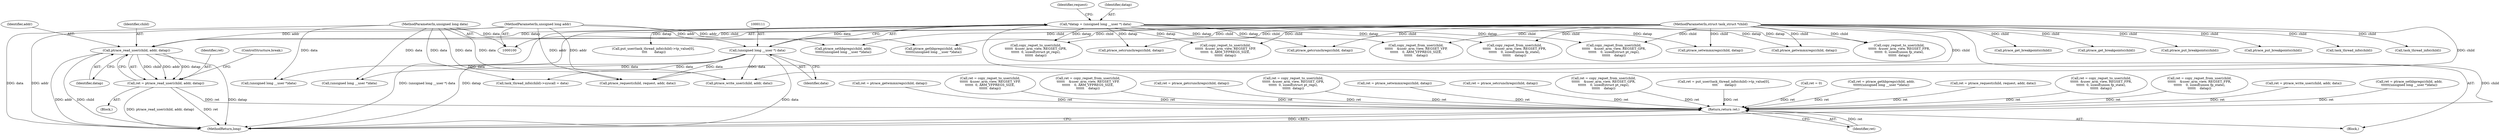 digraph "0_linux_a4780adeefd042482f624f5e0d577bf9cdcbb760_0@API" {
"1000119" [label="(Call,ptrace_read_user(child, addr, datap))"];
"1000101" [label="(MethodParameterIn,struct task_struct *child)"];
"1000103" [label="(MethodParameterIn,unsigned long addr)"];
"1000108" [label="(Call,*datap = (unsigned long __user *) data)"];
"1000110" [label="(Call,(unsigned long __user *) data)"];
"1000104" [label="(MethodParameterIn,unsigned long data)"];
"1000117" [label="(Call,ret = ptrace_read_user(child, addr, datap))"];
"1000308" [label="(Return,return ret;)"];
"1000199" [label="(Call,ret = put_user(task_thread_info(child)->tp_value[0],\n \t\t\t\t       datap))"];
"1000217" [label="(Call,ret = 0)"];
"1000118" [label="(Identifier,ret)"];
"1000213" [label="(Call,task_thread_info(child))"];
"1000211" [label="(Call,task_thread_info(child)->syscall = data)"];
"1000161" [label="(Call,copy_regset_to_user(child,\n\t\t\t\t\t\t  &user_arm_view, REGSET_FPR,\n\t\t\t\t\t\t  0, sizeof(union fp_state),\n\t\t\t\t\t\t  datap))"];
"1000119" [label="(Call,ptrace_read_user(child, addr, datap))"];
"1000310" [label="(MethodReturn,long)"];
"1000114" [label="(Identifier,request)"];
"1000293" [label="(Call,(unsigned long __user *)data)"];
"1000282" [label="(Call,ptrace_get_breakpoints(child))"];
"1000268" [label="(Call,ret = ptrace_gethbpregs(child, addr,\n\t\t\t\t\t\t(unsigned long __user *)data))"];
"1000300" [label="(Call,ret = ptrace_request(child, request, addr, data))"];
"1000159" [label="(Call,ret = copy_regset_to_user(child,\n\t\t\t\t\t\t  &user_arm_view, REGSET_FPR,\n\t\t\t\t\t\t  0, sizeof(union fp_state),\n\t\t\t\t\t\t  datap))"];
"1000172" [label="(Call,ret = copy_regset_from_user(child,\n\t\t\t\t\t\t    &user_arm_view, REGSET_FPR,\n\t\t\t\t\t\t    0, sizeof(union fp_state),\n\t\t\t\t\t\t    datap))"];
"1000105" [label="(Block,)"];
"1000120" [label="(Identifier,child)"];
"1000125" [label="(Call,ret = ptrace_write_user(child, addr, data))"];
"1000224" [label="(Call,ptrace_getcrunchregs(child, datap))"];
"1000262" [label="(Call,ptrace_get_breakpoints(child))"];
"1000201" [label="(Call,put_user(task_thread_info(child)->tp_value[0],\n \t\t\t\t       datap))"];
"1000288" [label="(Call,ret = ptrace_sethbpregs(child, addr,\n\t\t\t\t\t\t(unsigned long __user *)data))"];
"1000273" [label="(Call,(unsigned long __user *)data)"];
"1000103" [label="(MethodParameterIn,unsigned long addr)"];
"1000108" [label="(Call,*datap = (unsigned long __user *) data)"];
"1000122" [label="(Identifier,datap)"];
"1000115" [label="(Block,)"];
"1000276" [label="(Call,ptrace_put_breakpoints(child))"];
"1000296" [label="(Call,ptrace_put_breakpoints(child))"];
"1000104" [label="(MethodParameterIn,unsigned long data)"];
"1000270" [label="(Call,ptrace_gethbpregs(child, addr,\n\t\t\t\t\t\t(unsigned long __user *)data))"];
"1000117" [label="(Call,ret = ptrace_read_user(child, addr, datap))"];
"1000185" [label="(Call,ret = ptrace_getwmmxregs(child, datap))"];
"1000174" [label="(Call,copy_regset_from_user(child,\n\t\t\t\t\t\t    &user_arm_view, REGSET_FPR,\n\t\t\t\t\t\t    0, sizeof(union fp_state),\n\t\t\t\t\t\t    datap))"];
"1000110" [label="(Call,(unsigned long __user *) data)"];
"1000236" [label="(Call,ret = copy_regset_to_user(child,\n\t\t\t\t\t\t  &user_arm_view, REGSET_VFP,\n\t\t\t\t\t\t  0, ARM_VFPREGS_SIZE,\n\t\t\t\t\t\t  datap))"];
"1000135" [label="(Call,copy_regset_to_user(child,\n\t\t\t\t\t\t  &user_arm_view, REGSET_GPR,\n\t\t\t\t\t\t  0, sizeof(struct pt_regs),\n\t\t\t\t\t\t  datap))"];
"1000302" [label="(Call,ptrace_request(child, request, addr, data))"];
"1000123" [label="(ControlStructure,break;)"];
"1000308" [label="(Return,return ret;)"];
"1000248" [label="(Call,ret = copy_regset_from_user(child,\n\t\t\t\t\t\t    &user_arm_view, REGSET_VFP,\n\t\t\t\t\t\t    0, ARM_VFPREGS_SIZE,\n\t\t\t\t\t\t    datap))"];
"1000222" [label="(Call,ret = ptrace_getcrunchregs(child, datap))"];
"1000133" [label="(Call,ret = copy_regset_to_user(child,\n\t\t\t\t\t\t  &user_arm_view, REGSET_GPR,\n\t\t\t\t\t\t  0, sizeof(struct pt_regs),\n\t\t\t\t\t\t  datap))"];
"1000187" [label="(Call,ptrace_getwmmxregs(child, datap))"];
"1000192" [label="(Call,ret = ptrace_setwmmxregs(child, datap))"];
"1000109" [label="(Identifier,datap)"];
"1000231" [label="(Call,ptrace_setcrunchregs(child, datap))"];
"1000229" [label="(Call,ret = ptrace_setcrunchregs(child, datap))"];
"1000127" [label="(Call,ptrace_write_user(child, addr, data))"];
"1000204" [label="(Call,task_thread_info(child))"];
"1000238" [label="(Call,copy_regset_to_user(child,\n\t\t\t\t\t\t  &user_arm_view, REGSET_VFP,\n\t\t\t\t\t\t  0, ARM_VFPREGS_SIZE,\n\t\t\t\t\t\t  datap))"];
"1000112" [label="(Identifier,data)"];
"1000250" [label="(Call,copy_regset_from_user(child,\n\t\t\t\t\t\t    &user_arm_view, REGSET_VFP,\n\t\t\t\t\t\t    0, ARM_VFPREGS_SIZE,\n\t\t\t\t\t\t    datap))"];
"1000121" [label="(Identifier,addr)"];
"1000101" [label="(MethodParameterIn,struct task_struct *child)"];
"1000146" [label="(Call,ret = copy_regset_from_user(child,\n\t\t\t\t\t\t    &user_arm_view, REGSET_GPR,\n\t\t\t\t\t\t    0, sizeof(struct pt_regs),\n\t\t\t\t\t\t    datap))"];
"1000148" [label="(Call,copy_regset_from_user(child,\n\t\t\t\t\t\t    &user_arm_view, REGSET_GPR,\n\t\t\t\t\t\t    0, sizeof(struct pt_regs),\n\t\t\t\t\t\t    datap))"];
"1000290" [label="(Call,ptrace_sethbpregs(child, addr,\n\t\t\t\t\t\t(unsigned long __user *)data))"];
"1000194" [label="(Call,ptrace_setwmmxregs(child, datap))"];
"1000309" [label="(Identifier,ret)"];
"1000119" -> "1000117"  [label="AST: "];
"1000119" -> "1000122"  [label="CFG: "];
"1000120" -> "1000119"  [label="AST: "];
"1000121" -> "1000119"  [label="AST: "];
"1000122" -> "1000119"  [label="AST: "];
"1000117" -> "1000119"  [label="CFG: "];
"1000119" -> "1000310"  [label="DDG: addr"];
"1000119" -> "1000310"  [label="DDG: child"];
"1000119" -> "1000310"  [label="DDG: datap"];
"1000119" -> "1000117"  [label="DDG: child"];
"1000119" -> "1000117"  [label="DDG: addr"];
"1000119" -> "1000117"  [label="DDG: datap"];
"1000101" -> "1000119"  [label="DDG: child"];
"1000103" -> "1000119"  [label="DDG: addr"];
"1000108" -> "1000119"  [label="DDG: datap"];
"1000101" -> "1000100"  [label="AST: "];
"1000101" -> "1000310"  [label="DDG: child"];
"1000101" -> "1000127"  [label="DDG: child"];
"1000101" -> "1000135"  [label="DDG: child"];
"1000101" -> "1000148"  [label="DDG: child"];
"1000101" -> "1000161"  [label="DDG: child"];
"1000101" -> "1000174"  [label="DDG: child"];
"1000101" -> "1000187"  [label="DDG: child"];
"1000101" -> "1000194"  [label="DDG: child"];
"1000101" -> "1000204"  [label="DDG: child"];
"1000101" -> "1000213"  [label="DDG: child"];
"1000101" -> "1000224"  [label="DDG: child"];
"1000101" -> "1000231"  [label="DDG: child"];
"1000101" -> "1000238"  [label="DDG: child"];
"1000101" -> "1000250"  [label="DDG: child"];
"1000101" -> "1000262"  [label="DDG: child"];
"1000101" -> "1000270"  [label="DDG: child"];
"1000101" -> "1000276"  [label="DDG: child"];
"1000101" -> "1000282"  [label="DDG: child"];
"1000101" -> "1000290"  [label="DDG: child"];
"1000101" -> "1000296"  [label="DDG: child"];
"1000101" -> "1000302"  [label="DDG: child"];
"1000103" -> "1000100"  [label="AST: "];
"1000103" -> "1000310"  [label="DDG: addr"];
"1000103" -> "1000127"  [label="DDG: addr"];
"1000103" -> "1000270"  [label="DDG: addr"];
"1000103" -> "1000290"  [label="DDG: addr"];
"1000103" -> "1000302"  [label="DDG: addr"];
"1000108" -> "1000105"  [label="AST: "];
"1000108" -> "1000110"  [label="CFG: "];
"1000109" -> "1000108"  [label="AST: "];
"1000110" -> "1000108"  [label="AST: "];
"1000114" -> "1000108"  [label="CFG: "];
"1000108" -> "1000310"  [label="DDG: (unsigned long __user *) data"];
"1000108" -> "1000310"  [label="DDG: datap"];
"1000110" -> "1000108"  [label="DDG: data"];
"1000108" -> "1000135"  [label="DDG: datap"];
"1000108" -> "1000148"  [label="DDG: datap"];
"1000108" -> "1000161"  [label="DDG: datap"];
"1000108" -> "1000174"  [label="DDG: datap"];
"1000108" -> "1000187"  [label="DDG: datap"];
"1000108" -> "1000194"  [label="DDG: datap"];
"1000108" -> "1000201"  [label="DDG: datap"];
"1000108" -> "1000224"  [label="DDG: datap"];
"1000108" -> "1000231"  [label="DDG: datap"];
"1000108" -> "1000238"  [label="DDG: datap"];
"1000108" -> "1000250"  [label="DDG: datap"];
"1000110" -> "1000112"  [label="CFG: "];
"1000111" -> "1000110"  [label="AST: "];
"1000112" -> "1000110"  [label="AST: "];
"1000110" -> "1000310"  [label="DDG: data"];
"1000104" -> "1000110"  [label="DDG: data"];
"1000110" -> "1000127"  [label="DDG: data"];
"1000110" -> "1000211"  [label="DDG: data"];
"1000110" -> "1000273"  [label="DDG: data"];
"1000110" -> "1000293"  [label="DDG: data"];
"1000110" -> "1000302"  [label="DDG: data"];
"1000104" -> "1000100"  [label="AST: "];
"1000104" -> "1000310"  [label="DDG: data"];
"1000104" -> "1000127"  [label="DDG: data"];
"1000104" -> "1000211"  [label="DDG: data"];
"1000104" -> "1000273"  [label="DDG: data"];
"1000104" -> "1000293"  [label="DDG: data"];
"1000104" -> "1000302"  [label="DDG: data"];
"1000117" -> "1000115"  [label="AST: "];
"1000118" -> "1000117"  [label="AST: "];
"1000123" -> "1000117"  [label="CFG: "];
"1000117" -> "1000310"  [label="DDG: ret"];
"1000117" -> "1000310"  [label="DDG: ptrace_read_user(child, addr, datap)"];
"1000117" -> "1000308"  [label="DDG: ret"];
"1000308" -> "1000105"  [label="AST: "];
"1000308" -> "1000309"  [label="CFG: "];
"1000309" -> "1000308"  [label="AST: "];
"1000310" -> "1000308"  [label="CFG: "];
"1000308" -> "1000310"  [label="DDG: <RET>"];
"1000309" -> "1000308"  [label="DDG: ret"];
"1000199" -> "1000308"  [label="DDG: ret"];
"1000159" -> "1000308"  [label="DDG: ret"];
"1000268" -> "1000308"  [label="DDG: ret"];
"1000300" -> "1000308"  [label="DDG: ret"];
"1000217" -> "1000308"  [label="DDG: ret"];
"1000229" -> "1000308"  [label="DDG: ret"];
"1000146" -> "1000308"  [label="DDG: ret"];
"1000248" -> "1000308"  [label="DDG: ret"];
"1000185" -> "1000308"  [label="DDG: ret"];
"1000125" -> "1000308"  [label="DDG: ret"];
"1000222" -> "1000308"  [label="DDG: ret"];
"1000236" -> "1000308"  [label="DDG: ret"];
"1000288" -> "1000308"  [label="DDG: ret"];
"1000133" -> "1000308"  [label="DDG: ret"];
"1000192" -> "1000308"  [label="DDG: ret"];
"1000172" -> "1000308"  [label="DDG: ret"];
}
